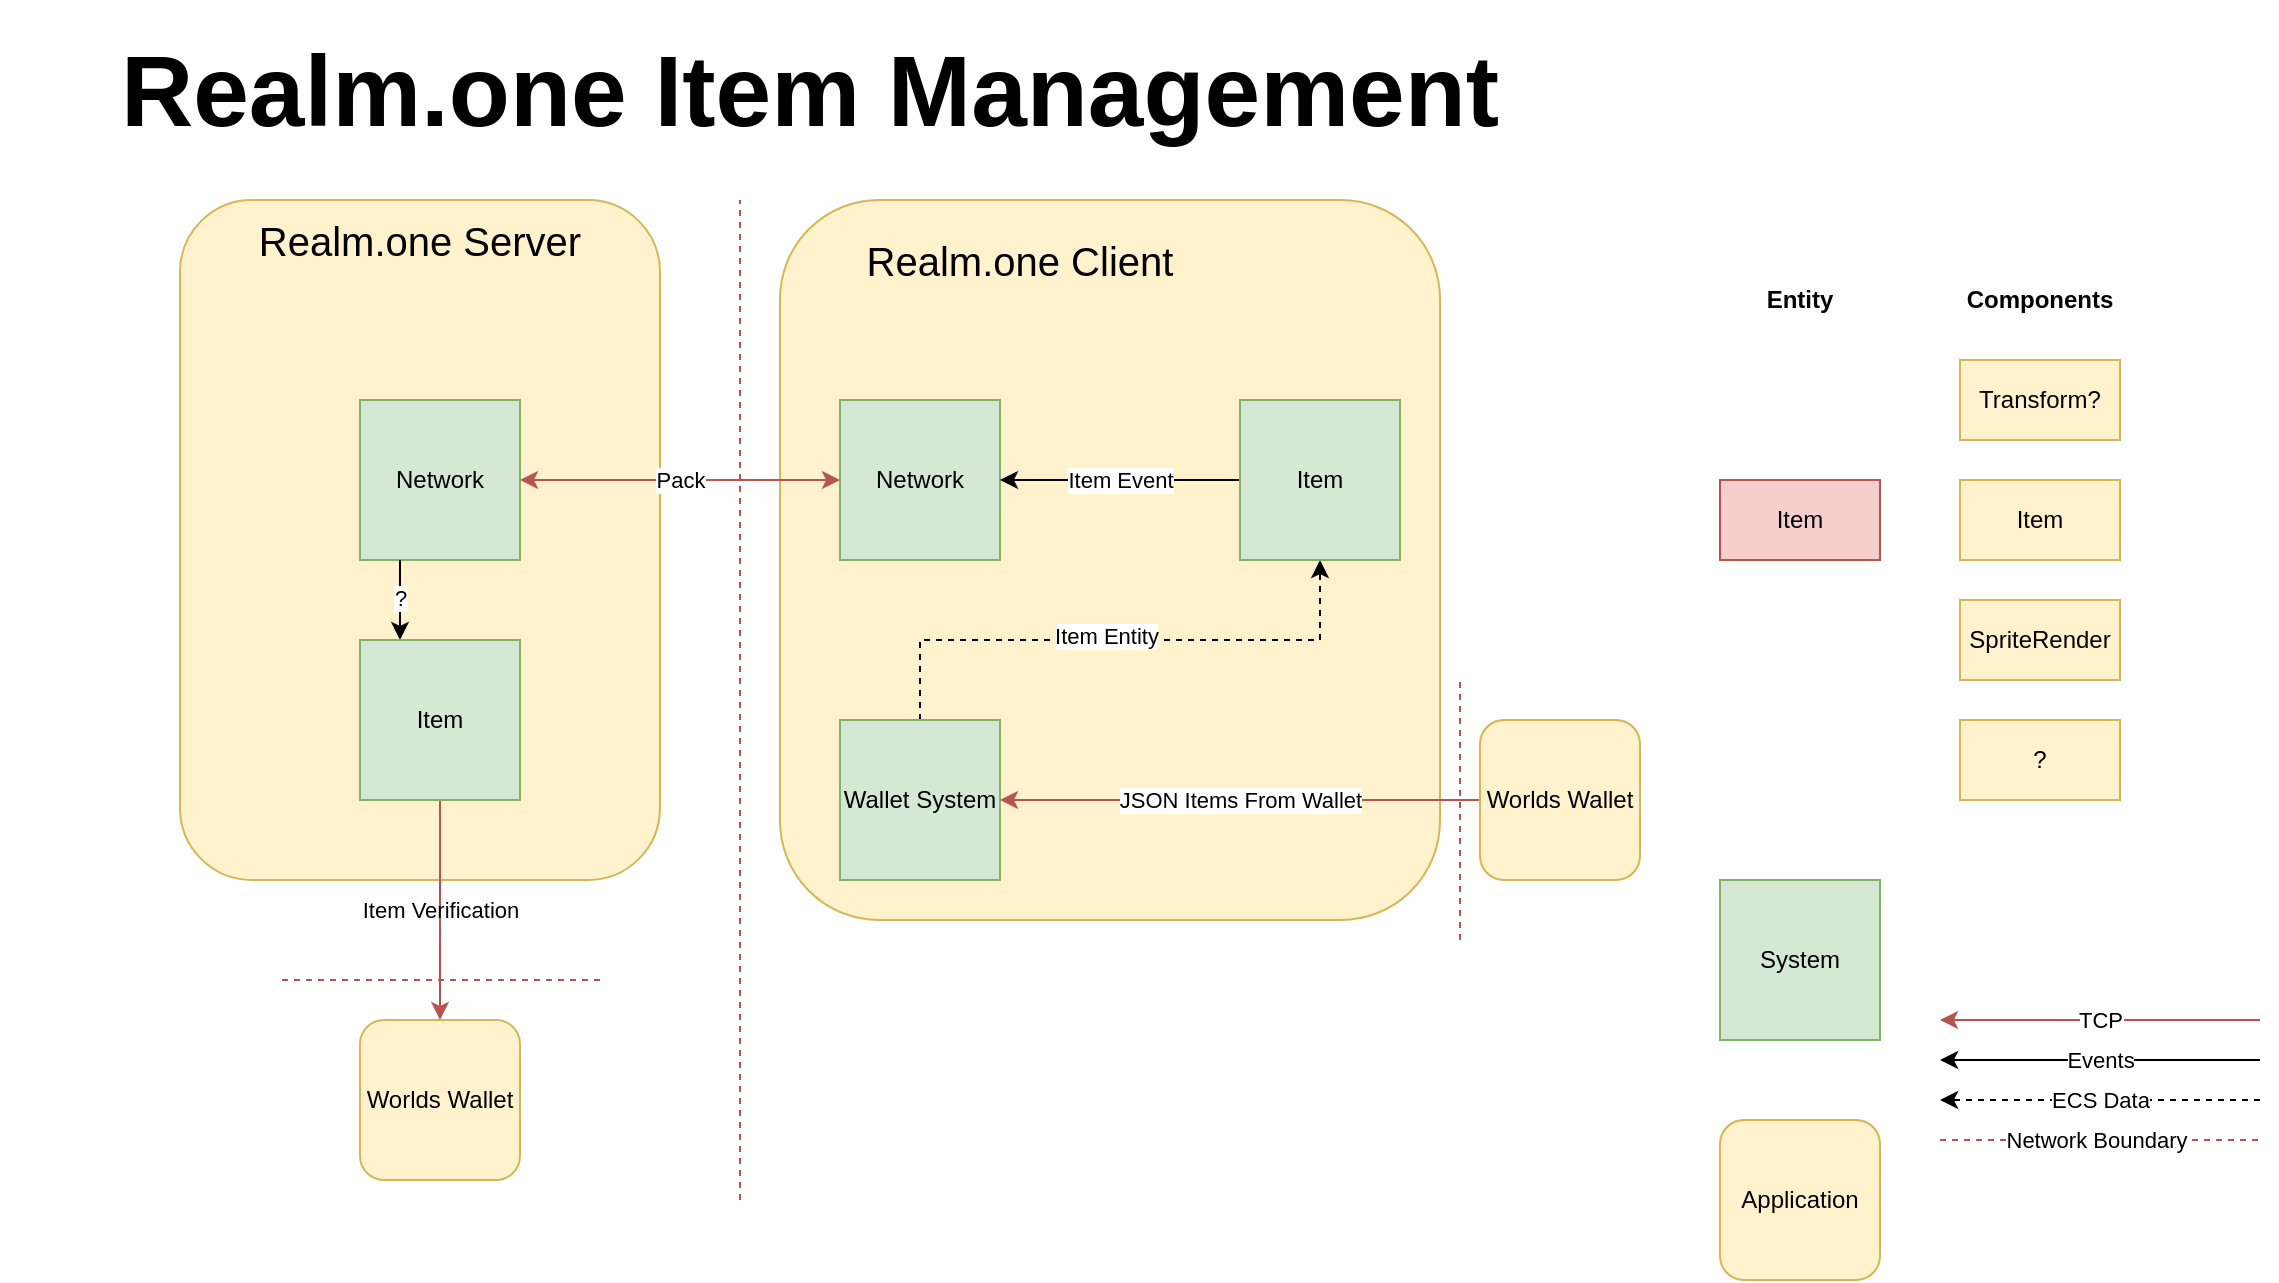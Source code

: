 <mxfile version="13.1.0" type="device"><diagram id="uJc_jfi6p_xArgF6hhWw" name="Page-1"><mxGraphModel dx="1599" dy="1059" grid="1" gridSize="10" guides="1" tooltips="1" connect="1" arrows="1" fold="1" page="1" pageScale="1" pageWidth="850" pageHeight="1100" math="0" shadow="0"><root><mxCell id="0"/><mxCell id="1" parent="0"/><mxCell id="4yoXyePz2UmJt-ripcId-30" value="" style="rounded=1;whiteSpace=wrap;html=1;fillColor=#fff2cc;strokeColor=#d6b656;" vertex="1" parent="1"><mxGeometry x="410" y="100" width="330" height="360" as="geometry"/></mxCell><mxCell id="4yoXyePz2UmJt-ripcId-27" value="" style="rounded=1;whiteSpace=wrap;html=1;fillColor=#fff2cc;strokeColor=#d6b656;" vertex="1" parent="1"><mxGeometry x="110" y="100" width="240" height="340" as="geometry"/></mxCell><mxCell id="LXtSTSAyzJ2wghfB2sB8-1" value="" style="endArrow=none;html=1;fillColor=#f8cecc;strokeColor=#b85450;dashed=1;" parent="1" edge="1"><mxGeometry width="50" height="50" relative="1" as="geometry"><mxPoint x="390" y="600" as="sourcePoint"/><mxPoint x="390" y="100" as="targetPoint"/></mxGeometry></mxCell><mxCell id="LXtSTSAyzJ2wghfB2sB8-3" value="Network" style="whiteSpace=wrap;html=1;aspect=fixed;fillColor=#d5e8d4;strokeColor=#82b366;" parent="1" vertex="1"><mxGeometry x="200" y="200" width="80" height="80" as="geometry"/></mxCell><mxCell id="LXtSTSAyzJ2wghfB2sB8-6" value="&lt;font style=&quot;font-size: 20px&quot;&gt;Realm.one Server&lt;/font&gt;" style="text;html=1;strokeColor=none;fillColor=none;align=center;verticalAlign=middle;whiteSpace=wrap;rounded=0;" parent="1" vertex="1"><mxGeometry x="110" y="110" width="240" height="20" as="geometry"/></mxCell><mxCell id="LXtSTSAyzJ2wghfB2sB8-13" value="Network" style="whiteSpace=wrap;html=1;aspect=fixed;fillColor=#d5e8d4;strokeColor=#82b366;" parent="1" vertex="1"><mxGeometry x="440" y="200" width="80" height="80" as="geometry"/></mxCell><mxCell id="LXtSTSAyzJ2wghfB2sB8-14" value="Pack" style="endArrow=classic;startArrow=classic;html=1;exitX=1;exitY=0.5;exitDx=0;exitDy=0;entryX=0;entryY=0.5;entryDx=0;entryDy=0;fillColor=#f8cecc;strokeColor=#b85450;" parent="1" source="LXtSTSAyzJ2wghfB2sB8-3" target="LXtSTSAyzJ2wghfB2sB8-13" edge="1"><mxGeometry width="50" height="50" relative="1" as="geometry"><mxPoint x="290" y="430" as="sourcePoint"/><mxPoint x="340" y="380" as="targetPoint"/></mxGeometry></mxCell><mxCell id="LXtSTSAyzJ2wghfB2sB8-26" value="" style="endArrow=classic;html=1;exitX=0.25;exitY=1;exitDx=0;exitDy=0;entryX=0.25;entryY=0;entryDx=0;entryDy=0;" parent="1" source="LXtSTSAyzJ2wghfB2sB8-3" edge="1"><mxGeometry width="50" height="50" relative="1" as="geometry"><mxPoint x="330" y="380" as="sourcePoint"/><mxPoint x="220" y="320" as="targetPoint"/></mxGeometry></mxCell><mxCell id="4yoXyePz2UmJt-ripcId-38" value="?" style="edgeLabel;html=1;align=center;verticalAlign=middle;resizable=0;points=[];" vertex="1" connectable="0" parent="LXtSTSAyzJ2wghfB2sB8-26"><mxGeometry x="-0.067" relative="1" as="geometry"><mxPoint as="offset"/></mxGeometry></mxCell><mxCell id="4yoXyePz2UmJt-ripcId-23" style="edgeStyle=orthogonalEdgeStyle;rounded=0;orthogonalLoop=1;jettySize=auto;html=1;exitX=0.5;exitY=0;exitDx=0;exitDy=0;entryX=0.5;entryY=1;entryDx=0;entryDy=0;dashed=1;startArrow=none;startFill=0;labelBackgroundColor=none;" edge="1" parent="1" source="LXtSTSAyzJ2wghfB2sB8-28" target="4yoXyePz2UmJt-ripcId-19"><mxGeometry relative="1" as="geometry"/></mxCell><mxCell id="4yoXyePz2UmJt-ripcId-24" value="Item Entity" style="edgeLabel;html=1;align=center;verticalAlign=middle;resizable=0;points=[];" vertex="1" connectable="0" parent="4yoXyePz2UmJt-ripcId-23"><mxGeometry x="-0.053" y="2" relative="1" as="geometry"><mxPoint as="offset"/></mxGeometry></mxCell><mxCell id="LXtSTSAyzJ2wghfB2sB8-28" value="Wallet System" style="whiteSpace=wrap;html=1;aspect=fixed;fillColor=#d5e8d4;strokeColor=#82b366;" parent="1" vertex="1"><mxGeometry x="440" y="360" width="80" height="80" as="geometry"/></mxCell><mxCell id="LXtSTSAyzJ2wghfB2sB8-45" value="&lt;font style=&quot;font-size: 50px&quot;&gt;Realm.one Item Management&lt;/font&gt;" style="text;html=1;strokeColor=none;fillColor=none;align=center;verticalAlign=middle;whiteSpace=wrap;rounded=0;fontStyle=1" parent="1" vertex="1"><mxGeometry x="20" width="810" height="90" as="geometry"/></mxCell><mxCell id="4yoXyePz2UmJt-ripcId-4" value="Item" style="rounded=0;whiteSpace=wrap;html=1;fillColor=#f8cecc;strokeColor=#b85450;" vertex="1" parent="1"><mxGeometry x="880" y="240" width="80" height="40" as="geometry"/></mxCell><mxCell id="4yoXyePz2UmJt-ripcId-5" value="Item" style="rounded=0;whiteSpace=wrap;html=1;fillColor=#fff2cc;strokeColor=#d6b656;" vertex="1" parent="1"><mxGeometry x="1000" y="240" width="80" height="40" as="geometry"/></mxCell><mxCell id="4yoXyePz2UmJt-ripcId-6" value="JSON Items From Wallet" style="endArrow=classic;html=1;entryX=1;entryY=0.5;entryDx=0;entryDy=0;fillColor=#f8cecc;strokeColor=#b85450;" edge="1" parent="1" target="LXtSTSAyzJ2wghfB2sB8-28"><mxGeometry width="50" height="50" relative="1" as="geometry"><mxPoint x="760" y="400" as="sourcePoint"/><mxPoint x="740" y="400" as="targetPoint"/></mxGeometry></mxCell><mxCell id="4yoXyePz2UmJt-ripcId-7" value="TCP" style="endArrow=classic;html=1;entryX=1;entryY=0.5;entryDx=0;entryDy=0;fillColor=#f8cecc;strokeColor=#b85450;" edge="1" parent="1"><mxGeometry width="50" height="50" relative="1" as="geometry"><mxPoint x="1150" y="510" as="sourcePoint"/><mxPoint x="990" y="510" as="targetPoint"/></mxGeometry></mxCell><mxCell id="4yoXyePz2UmJt-ripcId-8" value="Events" style="endArrow=classic;html=1;entryX=1;entryY=0.5;entryDx=0;entryDy=0;" edge="1" parent="1"><mxGeometry width="50" height="50" relative="1" as="geometry"><mxPoint x="1150" y="530" as="sourcePoint"/><mxPoint x="990" y="530" as="targetPoint"/></mxGeometry></mxCell><mxCell id="4yoXyePz2UmJt-ripcId-9" value="ECS Data" style="endArrow=classic;html=1;entryX=1;entryY=0.5;entryDx=0;entryDy=0;dashed=1;" edge="1" parent="1"><mxGeometry width="50" height="50" relative="1" as="geometry"><mxPoint x="1150" y="550" as="sourcePoint"/><mxPoint x="990" y="550" as="targetPoint"/></mxGeometry></mxCell><mxCell id="4yoXyePz2UmJt-ripcId-12" value="Entity" style="text;html=1;strokeColor=none;fillColor=none;align=center;verticalAlign=middle;whiteSpace=wrap;rounded=0;fontStyle=1" vertex="1" parent="1"><mxGeometry x="900" y="140" width="40" height="20" as="geometry"/></mxCell><mxCell id="4yoXyePz2UmJt-ripcId-15" value="Components&lt;br&gt;" style="text;html=1;strokeColor=none;fillColor=none;align=center;verticalAlign=middle;whiteSpace=wrap;rounded=0;fontStyle=1" vertex="1" parent="1"><mxGeometry x="1020" y="140" width="40" height="20" as="geometry"/></mxCell><mxCell id="4yoXyePz2UmJt-ripcId-17" value="Transform?" style="rounded=0;whiteSpace=wrap;html=1;fillColor=#fff2cc;strokeColor=#d6b656;" vertex="1" parent="1"><mxGeometry x="1000" y="180" width="80" height="40" as="geometry"/></mxCell><mxCell id="4yoXyePz2UmJt-ripcId-18" value="SpriteRender" style="rounded=0;whiteSpace=wrap;html=1;fillColor=#fff2cc;strokeColor=#d6b656;" vertex="1" parent="1"><mxGeometry x="1000" y="300" width="80" height="40" as="geometry"/></mxCell><mxCell id="4yoXyePz2UmJt-ripcId-25" value="Item Event" style="edgeStyle=orthogonalEdgeStyle;rounded=0;orthogonalLoop=1;jettySize=auto;html=1;exitX=0;exitY=0.5;exitDx=0;exitDy=0;entryX=1;entryY=0.5;entryDx=0;entryDy=0;startArrow=none;startFill=0;" edge="1" parent="1" source="4yoXyePz2UmJt-ripcId-19" target="LXtSTSAyzJ2wghfB2sB8-13"><mxGeometry relative="1" as="geometry"/></mxCell><mxCell id="4yoXyePz2UmJt-ripcId-19" value="Item" style="whiteSpace=wrap;html=1;aspect=fixed;fillColor=#d5e8d4;strokeColor=#82b366;" vertex="1" parent="1"><mxGeometry x="640" y="200" width="80" height="80" as="geometry"/></mxCell><mxCell id="4yoXyePz2UmJt-ripcId-20" value="" style="endArrow=none;html=1;fillColor=#f8cecc;strokeColor=#b85450;dashed=1;" edge="1" parent="1"><mxGeometry width="50" height="50" relative="1" as="geometry"><mxPoint x="990" y="570" as="sourcePoint"/><mxPoint x="1150" y="570" as="targetPoint"/></mxGeometry></mxCell><mxCell id="4yoXyePz2UmJt-ripcId-22" value="Network Boundary" style="edgeLabel;html=1;align=center;verticalAlign=middle;resizable=0;points=[];" vertex="1" connectable="0" parent="4yoXyePz2UmJt-ripcId-20"><mxGeometry x="-0.029" relative="1" as="geometry"><mxPoint as="offset"/></mxGeometry></mxCell><mxCell id="4yoXyePz2UmJt-ripcId-26" value="" style="endArrow=none;html=1;dashed=1;fillColor=#f8cecc;strokeColor=#b85450;" edge="1" parent="1"><mxGeometry width="50" height="50" relative="1" as="geometry"><mxPoint x="750" y="470" as="sourcePoint"/><mxPoint x="750" y="340" as="targetPoint"/></mxGeometry></mxCell><mxCell id="4yoXyePz2UmJt-ripcId-28" value="System" style="whiteSpace=wrap;html=1;aspect=fixed;fillColor=#d5e8d4;strokeColor=#82b366;" vertex="1" parent="1"><mxGeometry x="880" y="440" width="80" height="80" as="geometry"/></mxCell><mxCell id="4yoXyePz2UmJt-ripcId-29" value="Application" style="rounded=1;whiteSpace=wrap;html=1;fillColor=#fff2cc;strokeColor=#d6b656;" vertex="1" parent="1"><mxGeometry x="880" y="560" width="80" height="80" as="geometry"/></mxCell><mxCell id="4yoXyePz2UmJt-ripcId-31" value="&lt;font style=&quot;font-size: 20px&quot;&gt;Realm.one Client&lt;/font&gt;" style="text;html=1;strokeColor=none;fillColor=none;align=center;verticalAlign=middle;whiteSpace=wrap;rounded=0;" vertex="1" parent="1"><mxGeometry x="410" y="120" width="240" height="20" as="geometry"/></mxCell><mxCell id="4yoXyePz2UmJt-ripcId-32" value="Worlds Wallet" style="rounded=1;whiteSpace=wrap;html=1;fillColor=#fff2cc;strokeColor=#d6b656;" vertex="1" parent="1"><mxGeometry x="760" y="360" width="80" height="80" as="geometry"/></mxCell><mxCell id="4yoXyePz2UmJt-ripcId-33" value="" style="endArrow=none;html=1;dashed=1;fillColor=#f8cecc;strokeColor=#b85450;" edge="1" parent="1"><mxGeometry width="50" height="50" relative="1" as="geometry"><mxPoint x="320" y="490" as="sourcePoint"/><mxPoint x="160" y="490" as="targetPoint"/></mxGeometry></mxCell><mxCell id="4yoXyePz2UmJt-ripcId-34" value="Worlds Wallet" style="rounded=1;whiteSpace=wrap;html=1;fillColor=#fff2cc;strokeColor=#d6b656;" vertex="1" parent="1"><mxGeometry x="200" y="510" width="80" height="80" as="geometry"/></mxCell><mxCell id="4yoXyePz2UmJt-ripcId-37" value="Item Verification" style="edgeStyle=orthogonalEdgeStyle;rounded=0;orthogonalLoop=1;jettySize=auto;html=1;exitX=0.5;exitY=1;exitDx=0;exitDy=0;entryX=0.5;entryY=0;entryDx=0;entryDy=0;labelBackgroundColor=none;startArrow=none;startFill=0;fillColor=#f8cecc;strokeColor=#b85450;" edge="1" parent="1" source="4yoXyePz2UmJt-ripcId-35" target="4yoXyePz2UmJt-ripcId-34"><mxGeometry relative="1" as="geometry"/></mxCell><mxCell id="4yoXyePz2UmJt-ripcId-35" value="Item" style="whiteSpace=wrap;html=1;aspect=fixed;fillColor=#d5e8d4;strokeColor=#82b366;" vertex="1" parent="1"><mxGeometry x="200" y="320" width="80" height="80" as="geometry"/></mxCell><mxCell id="4yoXyePz2UmJt-ripcId-40" value="?" style="rounded=0;whiteSpace=wrap;html=1;fillColor=#fff2cc;strokeColor=#d6b656;" vertex="1" parent="1"><mxGeometry x="1000" y="360" width="80" height="40" as="geometry"/></mxCell></root></mxGraphModel></diagram></mxfile>